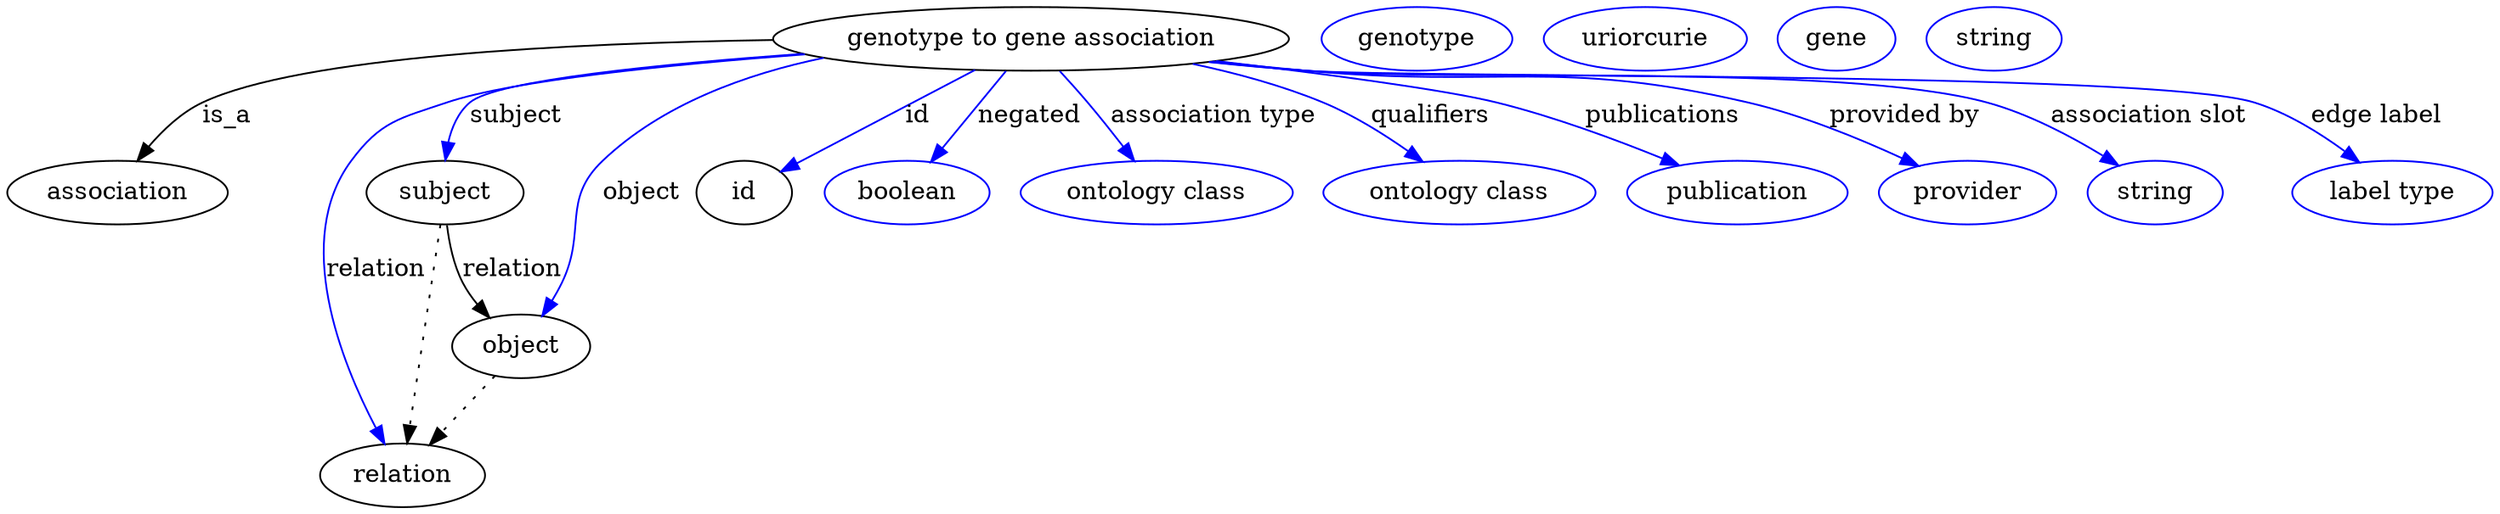 digraph {
	graph [bb="0,0,1175.5,283"];
	node [label="\N"];
	"genotype to gene association"	 [height=0.5,
		label="genotype to gene association",
		pos="496.05,265",
		width=3.1233];
	association	 [height=0.5,
		pos="50.046,178",
		width=1.3902];
	"genotype to gene association" -> association	 [label=is_a,
		lp="103.05,221.5",
		pos="e,59.666,195.81 388.43,259.7 277.66,253.56 117.7,242.53 92.046,229 81.326,223.35 72.301,213.67 65.397,204.26"];
	subject	 [height=0.5,
		pos="203.05,178",
		width=0.99297];
	"genotype to gene association" -> subject	 [color=blue,
		label=subject,
		lp="241.55,221.5",
		pos="e,205.08,196.09 395.71,256.85 323.24,250.12 235.77,239.93 222.05,229 214.87,223.29 210.41,214.58 207.63,205.97",
		style=solid];
	relation	 [height=0.5,
		pos="185.05,18",
		width=1.0471];
	"genotype to gene association" -> relation	 [color=blue,
		label=relation,
		lp="167.05,134.5",
		pos="e,175.27,35.659 394.06,257.33 325.01,251.19 240.49,241.52 207.05,229 182.46,219.79 171.64,218.46 158.05,196 129.37,148.63 153.31,\
81.572 170.78,44.765",
		style=solid];
	object	 [height=0.5,
		pos="245.05,91",
		width=0.9027];
	"genotype to gene association" -> object	 [color=blue,
		label=object,
		lp="301.05,178",
		pos="e,253.2,108.44 430.11,250.42 375.98,237.23 304.95,216.76 284.05,196 261.11,173.22 272.73,157.14 261.05,127 259.86,123.94 258.55,\
120.76 257.22,117.62",
		style=solid];
	id	 [height=0.5,
		pos="354.05,178",
		width=0.75];
	"genotype to gene association" -> id	 [color=blue,
		label=id,
		lp="439.55,221.5",
		pos="e,374.05,190.25 467.31,247.39 442.63,232.27 407.22,210.58 382.59,195.49",
		style=solid];
	negated	 [color=blue,
		height=0.5,
		label=boolean,
		pos="437.05,178",
		width=1.0652];
	"genotype to gene association" -> negated	 [color=blue,
		label=negated,
		lp="492.55,221.5",
		pos="e,448.85,195.41 483.82,246.97 475.4,234.56 464.09,217.88 454.7,204.03",
		style=solid];
	"association type"	 [color=blue,
		height=0.5,
		label="ontology class",
		pos="555.05,178",
		width=1.7151];
	"genotype to gene association" -> "association type"	 [color=blue,
		label="association type",
		lp="574.05,221.5",
		pos="e,543.04,195.71 508.27,246.97 516.63,234.64 527.85,218.1 537.21,204.3",
		style=solid];
	qualifiers	 [color=blue,
		height=0.5,
		label="ontology class",
		pos="696.05,178",
		width=1.7151];
	"genotype to gene association" -> qualifiers	 [color=blue,
		label=qualifiers,
		lp="674.05,221.5",
		pos="e,675.16,195.14 562.27,250.42 581.99,244.94 603.32,237.83 622.05,229 637.79,221.57 653.86,210.93 666.99,201.29",
		style=solid];
	publications	 [color=blue,
		height=0.5,
		label=publication,
		pos="826.05,178",
		width=1.3902];
	"genotype to gene association" -> publications	 [color=blue,
		label=publications,
		lp="779.55,221.5",
		pos="e,796.15,192.73 578.29,252.69 625.84,245.2 680.74,235.8 704.05,229 732.52,220.7 763.33,207.79 786.86,197.03",
		style=solid];
	"provided by"	 [color=blue,
		height=0.5,
		label=provider,
		pos="934.05,178",
		width=1.1193];
	"genotype to gene association" -> "provided by"	 [color=blue,
		label="provided by",
		lp="894.05,221.5",
		pos="e,908.42,192.04 576.34,252.39 589.91,250.45 603.87,248.57 617.05,247 705.67,236.43 730.58,251.12 817.05,229 845.91,221.62 876.74,\
207.92 899.5,196.58",
		style=solid];
	"association slot"	 [color=blue,
		height=0.5,
		label=string,
		pos="1023,178",
		width=0.84854];
	"genotype to gene association" -> "association slot"	 [color=blue,
		label="association slot",
		lp="1008,221.5",
		pos="e,1003.7,192.11 575.32,252.16 589.2,250.21 603.52,248.39 617.05,247 686.57,239.85 863.91,248.43 931.05,229 954.05,222.34 977.63,\
209.12 995.16,197.81",
		style=solid];
	"edge label"	 [color=blue,
		height=0.5,
		label="label type",
		pos="1130,178",
		width=1.2638];
	"genotype to gene association" -> "edge label"	 [color=blue,
		label="edge label",
		lp="1111,221.5",
		pos="e,1111.6,194.66 574.65,252.07 588.74,250.1 603.3,248.3 617.05,247 713.81,237.84 961.67,259.21 1054,229 1072.1,223.11 1089.8,211.64 \
1103.6,201.07",
		style=solid];
	subject -> relation	 [pos="e,187.1,36.223 201.02,159.96 197.91,132.35 191.95,79.375 188.25,46.525",
		style=dotted];
	subject -> object	 [label=relation,
		lp="240.05,134.5",
		pos="e,231.43,107.49 207.18,159.99 209.85,149.97 213.81,137.45 219.05,127 220.95,123.2 223.24,119.37 225.66,115.69"];
	"genotype to gene association_subject"	 [color=blue,
		height=0.5,
		label=genotype,
		pos="669.05,265",
		width=1.1916];
	"genotype to gene association_relation"	 [color=blue,
		height=0.5,
		label=uriorcurie,
		pos="775.05,265",
		width=1.2638];
	object -> relation	 [pos="e,199.02,35.006 231.43,74.435 223.79,65.141 214.11,53.359 205.57,42.968",
		style=dotted];
	"genotype to gene association_object"	 [color=blue,
		height=0.5,
		label=gene,
		pos="866.05,265",
		width=0.75827];
	association_id	 [color=blue,
		height=0.5,
		label=string,
		pos="942.05,265",
		width=0.84854];
}
